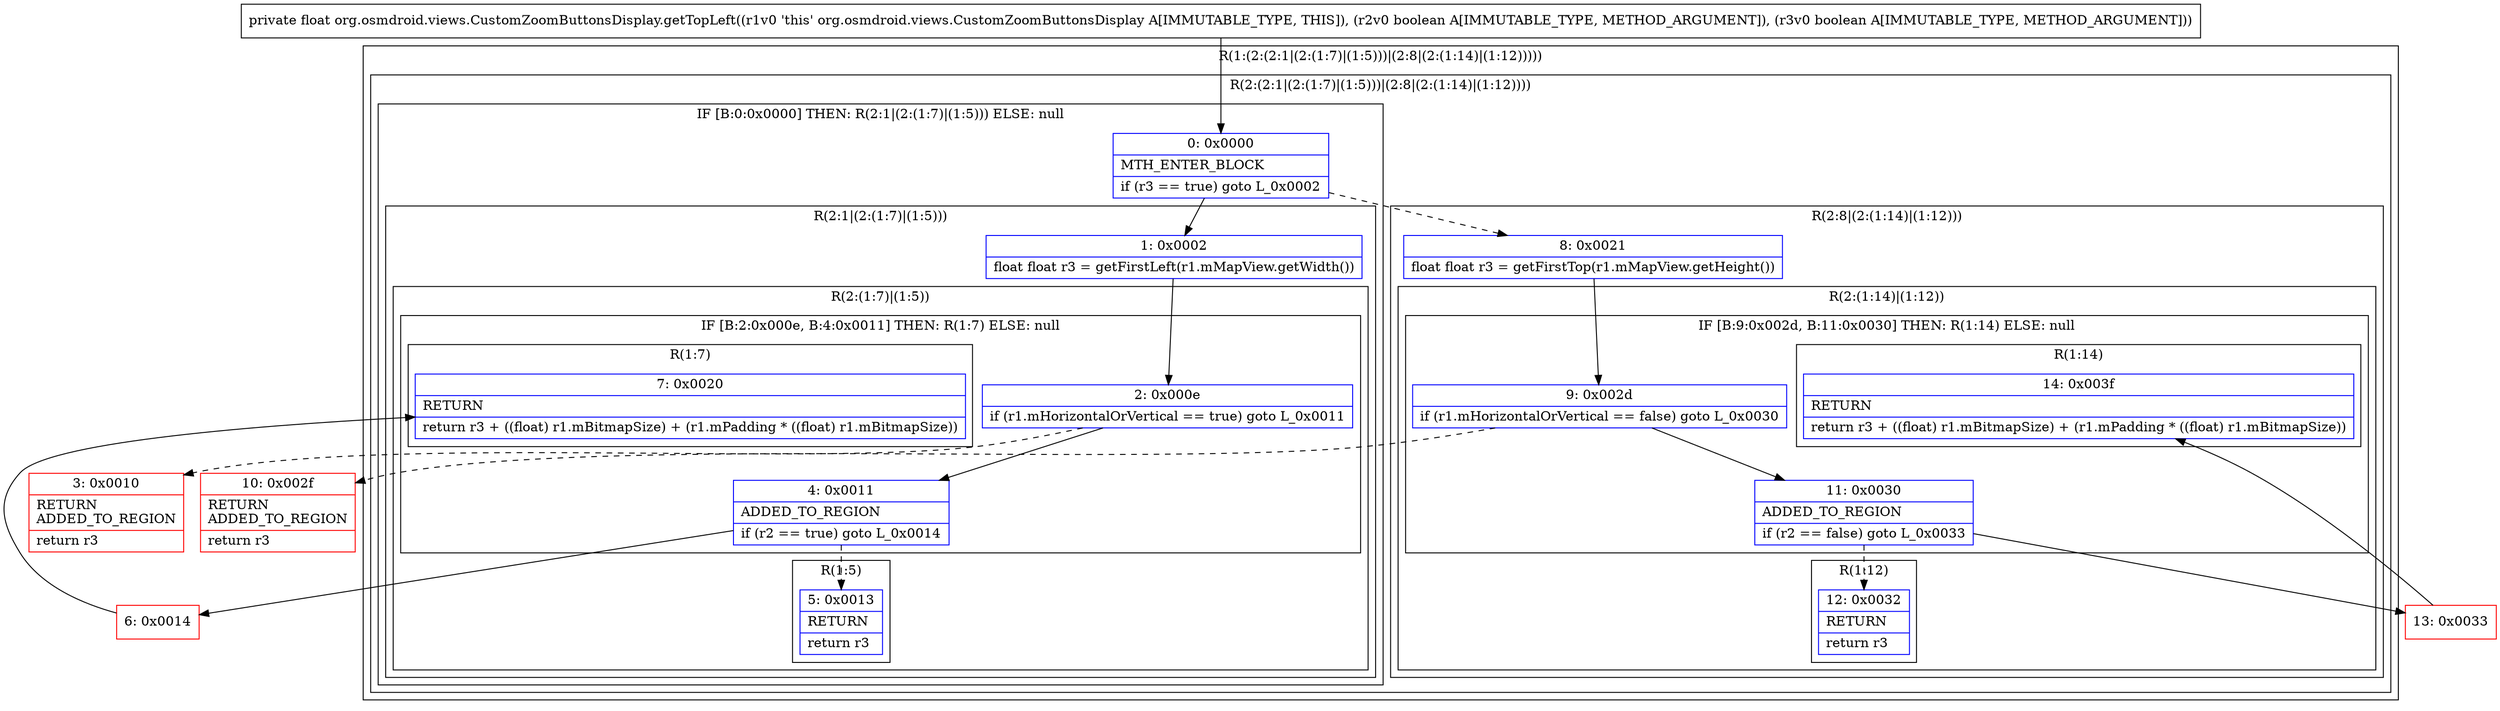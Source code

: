 digraph "CFG fororg.osmdroid.views.CustomZoomButtonsDisplay.getTopLeft(ZZ)F" {
subgraph cluster_Region_254863961 {
label = "R(1:(2:(2:1|(2:(1:7)|(1:5)))|(2:8|(2:(1:14)|(1:12)))))";
node [shape=record,color=blue];
subgraph cluster_Region_1892952766 {
label = "R(2:(2:1|(2:(1:7)|(1:5)))|(2:8|(2:(1:14)|(1:12))))";
node [shape=record,color=blue];
subgraph cluster_IfRegion_906495836 {
label = "IF [B:0:0x0000] THEN: R(2:1|(2:(1:7)|(1:5))) ELSE: null";
node [shape=record,color=blue];
Node_0 [shape=record,label="{0\:\ 0x0000|MTH_ENTER_BLOCK\l|if (r3 == true) goto L_0x0002\l}"];
subgraph cluster_Region_1255560343 {
label = "R(2:1|(2:(1:7)|(1:5)))";
node [shape=record,color=blue];
Node_1 [shape=record,label="{1\:\ 0x0002|float float r3 = getFirstLeft(r1.mMapView.getWidth())\l}"];
subgraph cluster_Region_573302719 {
label = "R(2:(1:7)|(1:5))";
node [shape=record,color=blue];
subgraph cluster_IfRegion_717337473 {
label = "IF [B:2:0x000e, B:4:0x0011] THEN: R(1:7) ELSE: null";
node [shape=record,color=blue];
Node_2 [shape=record,label="{2\:\ 0x000e|if (r1.mHorizontalOrVertical == true) goto L_0x0011\l}"];
Node_4 [shape=record,label="{4\:\ 0x0011|ADDED_TO_REGION\l|if (r2 == true) goto L_0x0014\l}"];
subgraph cluster_Region_398812377 {
label = "R(1:7)";
node [shape=record,color=blue];
Node_7 [shape=record,label="{7\:\ 0x0020|RETURN\l|return r3 + ((float) r1.mBitmapSize) + (r1.mPadding * ((float) r1.mBitmapSize))\l}"];
}
}
subgraph cluster_Region_318100504 {
label = "R(1:5)";
node [shape=record,color=blue];
Node_5 [shape=record,label="{5\:\ 0x0013|RETURN\l|return r3\l}"];
}
}
}
}
subgraph cluster_Region_1387392995 {
label = "R(2:8|(2:(1:14)|(1:12)))";
node [shape=record,color=blue];
Node_8 [shape=record,label="{8\:\ 0x0021|float float r3 = getFirstTop(r1.mMapView.getHeight())\l}"];
subgraph cluster_Region_2064772541 {
label = "R(2:(1:14)|(1:12))";
node [shape=record,color=blue];
subgraph cluster_IfRegion_223688548 {
label = "IF [B:9:0x002d, B:11:0x0030] THEN: R(1:14) ELSE: null";
node [shape=record,color=blue];
Node_9 [shape=record,label="{9\:\ 0x002d|if (r1.mHorizontalOrVertical == false) goto L_0x0030\l}"];
Node_11 [shape=record,label="{11\:\ 0x0030|ADDED_TO_REGION\l|if (r2 == false) goto L_0x0033\l}"];
subgraph cluster_Region_1720477486 {
label = "R(1:14)";
node [shape=record,color=blue];
Node_14 [shape=record,label="{14\:\ 0x003f|RETURN\l|return r3 + ((float) r1.mBitmapSize) + (r1.mPadding * ((float) r1.mBitmapSize))\l}"];
}
}
subgraph cluster_Region_981144872 {
label = "R(1:12)";
node [shape=record,color=blue];
Node_12 [shape=record,label="{12\:\ 0x0032|RETURN\l|return r3\l}"];
}
}
}
}
}
Node_3 [shape=record,color=red,label="{3\:\ 0x0010|RETURN\lADDED_TO_REGION\l|return r3\l}"];
Node_6 [shape=record,color=red,label="{6\:\ 0x0014}"];
Node_10 [shape=record,color=red,label="{10\:\ 0x002f|RETURN\lADDED_TO_REGION\l|return r3\l}"];
Node_13 [shape=record,color=red,label="{13\:\ 0x0033}"];
MethodNode[shape=record,label="{private float org.osmdroid.views.CustomZoomButtonsDisplay.getTopLeft((r1v0 'this' org.osmdroid.views.CustomZoomButtonsDisplay A[IMMUTABLE_TYPE, THIS]), (r2v0 boolean A[IMMUTABLE_TYPE, METHOD_ARGUMENT]), (r3v0 boolean A[IMMUTABLE_TYPE, METHOD_ARGUMENT])) }"];
MethodNode -> Node_0;
Node_0 -> Node_1;
Node_0 -> Node_8[style=dashed];
Node_1 -> Node_2;
Node_2 -> Node_3[style=dashed];
Node_2 -> Node_4;
Node_4 -> Node_5[style=dashed];
Node_4 -> Node_6;
Node_8 -> Node_9;
Node_9 -> Node_10[style=dashed];
Node_9 -> Node_11;
Node_11 -> Node_12[style=dashed];
Node_11 -> Node_13;
Node_6 -> Node_7;
Node_13 -> Node_14;
}


